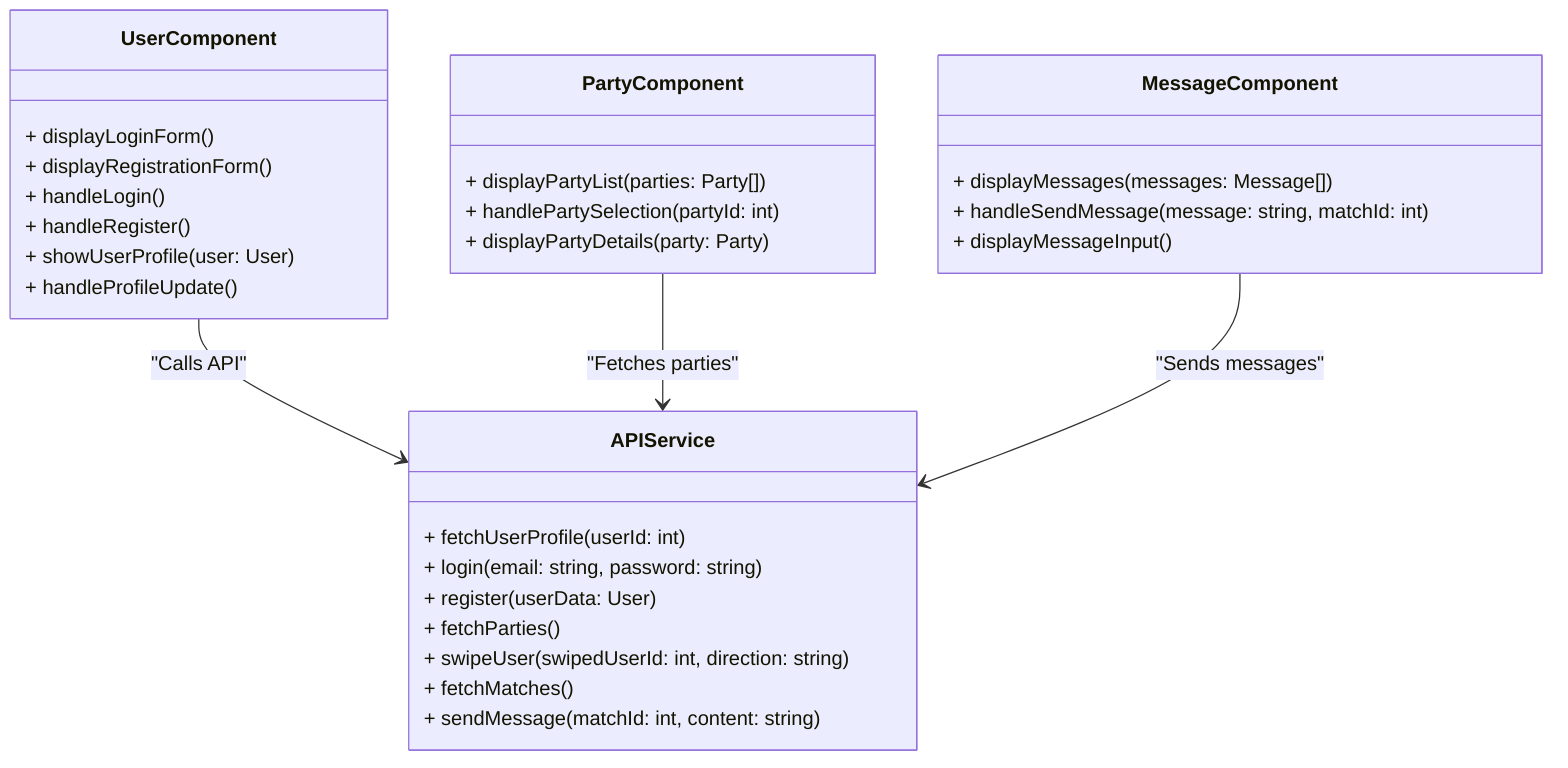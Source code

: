 classDiagram
    class UserComponent {
        + displayLoginForm()
        + displayRegistrationForm()
        + handleLogin()
        + handleRegister()
        + showUserProfile(user: User)
        + handleProfileUpdate()
    }

    class PartyComponent {
        + displayPartyList(parties: Party[])
        + handlePartySelection(partyId: int)
        + displayPartyDetails(party: Party)
    }

    class MessageComponent {
        + displayMessages(messages: Message[])
        + handleSendMessage(message: string, matchId: int)
        + displayMessageInput()
    }

    class APIService {
        + fetchUserProfile(userId: int)
        + login(email: string, password: string)
        + register(userData: User)
        + fetchParties()
        + swipeUser(swipedUserId: int, direction: string)
        + fetchMatches()
        + sendMessage(matchId: int, content: string)
    }

    %% Component interactions
    UserComponent --> APIService : "Calls API"
    PartyComponent --> APIService : "Fetches parties"
    MessageComponent --> APIService : "Sends messages"